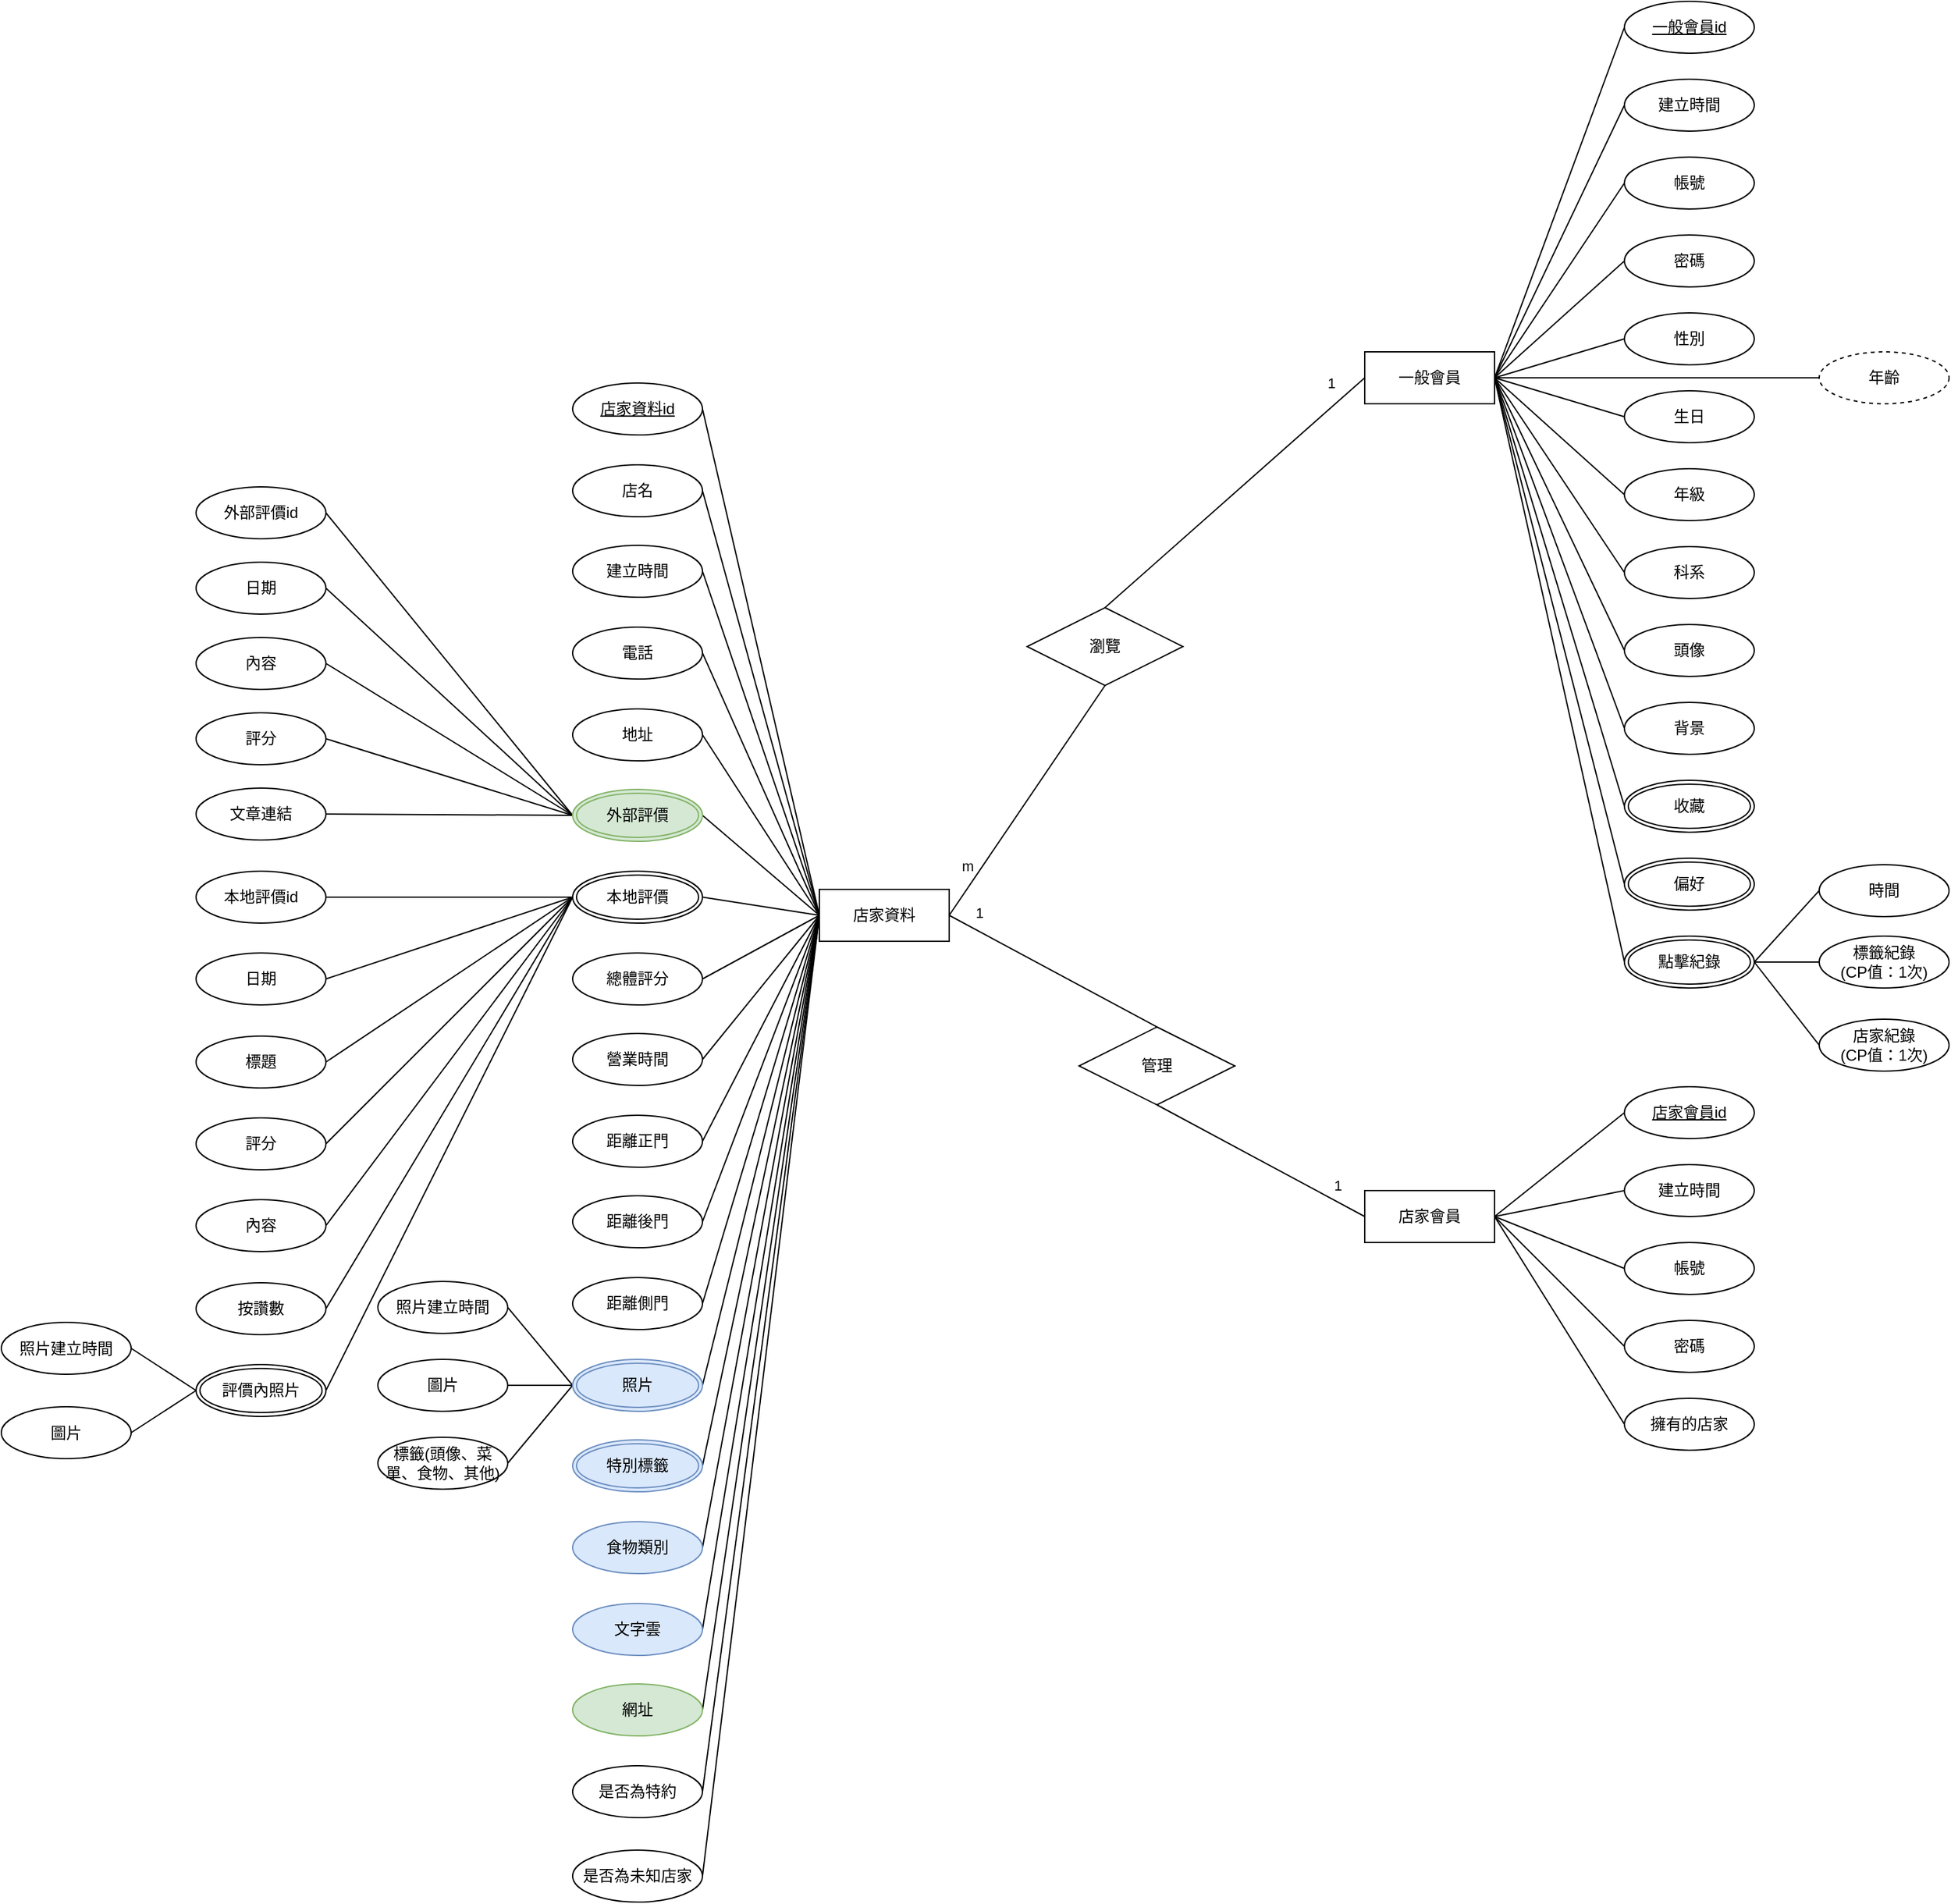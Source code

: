 <mxfile version="20.1.3" type="device"><diagram id="tc-duFRDacQKiPMlJp_d" name="Page-1"><mxGraphModel dx="1221" dy="728" grid="1" gridSize="10" guides="1" tooltips="1" connect="1" arrows="1" fold="1" page="1" pageScale="1" pageWidth="2339" pageHeight="3300" background="none" math="0" shadow="0"><root><mxCell id="0"/><mxCell id="1" parent="0"/><mxCell id="m9mwm5eKoPowI-B1oI30-38" style="edgeStyle=none;rounded=0;orthogonalLoop=1;jettySize=auto;html=1;exitX=0;exitY=0.5;exitDx=0;exitDy=0;entryX=1;entryY=0.5;entryDx=0;entryDy=0;endArrow=none;endFill=0;" parent="1" source="Xm7-YigwLHjh9CtE8nxk-1" target="Xm7-YigwLHjh9CtE8nxk-3" edge="1"><mxGeometry relative="1" as="geometry"/></mxCell><mxCell id="m9mwm5eKoPowI-B1oI30-39" style="edgeStyle=none;rounded=0;orthogonalLoop=1;jettySize=auto;html=1;exitX=0;exitY=0.5;exitDx=0;exitDy=0;entryX=1;entryY=0.5;entryDx=0;entryDy=0;endArrow=none;endFill=0;" parent="1" source="Xm7-YigwLHjh9CtE8nxk-1" target="KdMfJ37lyoyiyEtmwidP-7" edge="1"><mxGeometry relative="1" as="geometry"/></mxCell><mxCell id="m9mwm5eKoPowI-B1oI30-40" style="edgeStyle=none;rounded=0;orthogonalLoop=1;jettySize=auto;html=1;exitX=0;exitY=0.5;exitDx=0;exitDy=0;entryX=1;entryY=0.5;entryDx=0;entryDy=0;endArrow=none;endFill=0;" parent="1" source="Xm7-YigwLHjh9CtE8nxk-1" target="Xm7-YigwLHjh9CtE8nxk-6" edge="1"><mxGeometry relative="1" as="geometry"/></mxCell><mxCell id="m9mwm5eKoPowI-B1oI30-41" style="edgeStyle=none;rounded=0;orthogonalLoop=1;jettySize=auto;html=1;exitX=0;exitY=0.5;exitDx=0;exitDy=0;entryX=1;entryY=0.5;entryDx=0;entryDy=0;endArrow=none;endFill=0;" parent="1" source="Xm7-YigwLHjh9CtE8nxk-1" target="Xm7-YigwLHjh9CtE8nxk-7" edge="1"><mxGeometry relative="1" as="geometry"/></mxCell><mxCell id="m9mwm5eKoPowI-B1oI30-42" style="edgeStyle=none;rounded=0;orthogonalLoop=1;jettySize=auto;html=1;exitX=0;exitY=0.5;exitDx=0;exitDy=0;entryX=1;entryY=0.5;entryDx=0;entryDy=0;endArrow=none;endFill=0;" parent="1" source="Xm7-YigwLHjh9CtE8nxk-1" target="KdMfJ37lyoyiyEtmwidP-9" edge="1"><mxGeometry relative="1" as="geometry"/></mxCell><mxCell id="m9mwm5eKoPowI-B1oI30-43" style="edgeStyle=none;rounded=0;orthogonalLoop=1;jettySize=auto;html=1;exitX=0;exitY=0.5;exitDx=0;exitDy=0;entryX=1;entryY=0.5;entryDx=0;entryDy=0;endArrow=none;endFill=0;" parent="1" source="Xm7-YigwLHjh9CtE8nxk-1" target="KdMfJ37lyoyiyEtmwidP-20" edge="1"><mxGeometry relative="1" as="geometry"/></mxCell><mxCell id="m9mwm5eKoPowI-B1oI30-44" style="edgeStyle=none;rounded=0;orthogonalLoop=1;jettySize=auto;html=1;exitX=0;exitY=0.5;exitDx=0;exitDy=0;entryX=1;entryY=0.5;entryDx=0;entryDy=0;endArrow=none;endFill=0;" parent="1" source="Xm7-YigwLHjh9CtE8nxk-1" target="Xm7-YigwLHjh9CtE8nxk-9" edge="1"><mxGeometry relative="1" as="geometry"/></mxCell><mxCell id="m9mwm5eKoPowI-B1oI30-45" style="edgeStyle=none;rounded=0;orthogonalLoop=1;jettySize=auto;html=1;exitX=0;exitY=0.5;exitDx=0;exitDy=0;entryX=1;entryY=0.5;entryDx=0;entryDy=0;endArrow=none;endFill=0;" parent="1" source="Xm7-YigwLHjh9CtE8nxk-1" target="Xm7-YigwLHjh9CtE8nxk-10" edge="1"><mxGeometry relative="1" as="geometry"/></mxCell><mxCell id="m9mwm5eKoPowI-B1oI30-46" style="edgeStyle=none;rounded=0;orthogonalLoop=1;jettySize=auto;html=1;exitX=0;exitY=0.5;exitDx=0;exitDy=0;entryX=1;entryY=0.5;entryDx=0;entryDy=0;endArrow=none;endFill=0;" parent="1" source="Xm7-YigwLHjh9CtE8nxk-1" target="Xm7-YigwLHjh9CtE8nxk-20" edge="1"><mxGeometry relative="1" as="geometry"/></mxCell><mxCell id="m9mwm5eKoPowI-B1oI30-47" style="edgeStyle=none;rounded=0;orthogonalLoop=1;jettySize=auto;html=1;exitX=0;exitY=0.5;exitDx=0;exitDy=0;entryX=1;entryY=0.5;entryDx=0;entryDy=0;endArrow=none;endFill=0;" parent="1" source="Xm7-YigwLHjh9CtE8nxk-1" target="Xm7-YigwLHjh9CtE8nxk-94" edge="1"><mxGeometry relative="1" as="geometry"/></mxCell><mxCell id="m9mwm5eKoPowI-B1oI30-48" style="edgeStyle=none;rounded=0;orthogonalLoop=1;jettySize=auto;html=1;exitX=0;exitY=0.5;exitDx=0;exitDy=0;entryX=1;entryY=0.5;entryDx=0;entryDy=0;endArrow=none;endFill=0;" parent="1" source="Xm7-YigwLHjh9CtE8nxk-1" target="Xm7-YigwLHjh9CtE8nxk-18" edge="1"><mxGeometry relative="1" as="geometry"/></mxCell><mxCell id="m9mwm5eKoPowI-B1oI30-49" style="edgeStyle=none;rounded=0;orthogonalLoop=1;jettySize=auto;html=1;exitX=0;exitY=0.5;exitDx=0;exitDy=0;entryX=1;entryY=0.5;entryDx=0;entryDy=0;endArrow=none;endFill=0;" parent="1" source="Xm7-YigwLHjh9CtE8nxk-1" target="Xm7-YigwLHjh9CtE8nxk-17" edge="1"><mxGeometry relative="1" as="geometry"/></mxCell><mxCell id="m9mwm5eKoPowI-B1oI30-50" style="edgeStyle=none;rounded=0;orthogonalLoop=1;jettySize=auto;html=1;exitX=0;exitY=0.5;exitDx=0;exitDy=0;entryX=1;entryY=0.5;entryDx=0;entryDy=0;endArrow=none;endFill=0;" parent="1" source="Xm7-YigwLHjh9CtE8nxk-1" target="Xm7-YigwLHjh9CtE8nxk-16" edge="1"><mxGeometry relative="1" as="geometry"/></mxCell><mxCell id="m9mwm5eKoPowI-B1oI30-51" style="edgeStyle=none;rounded=0;orthogonalLoop=1;jettySize=auto;html=1;exitX=0;exitY=0.5;exitDx=0;exitDy=0;entryX=1;entryY=0.5;entryDx=0;entryDy=0;endArrow=none;endFill=0;" parent="1" source="Xm7-YigwLHjh9CtE8nxk-1" target="Xm7-YigwLHjh9CtE8nxk-15" edge="1"><mxGeometry relative="1" as="geometry"/></mxCell><mxCell id="alBte6O6EolGxAEloodD-4" style="rounded=0;orthogonalLoop=1;jettySize=auto;html=1;exitX=0;exitY=0.5;exitDx=0;exitDy=0;entryX=1;entryY=0.5;entryDx=0;entryDy=0;endArrow=none;endFill=0;" parent="1" source="Xm7-YigwLHjh9CtE8nxk-1" target="alBte6O6EolGxAEloodD-3" edge="1"><mxGeometry relative="1" as="geometry"/></mxCell><mxCell id="UWBrh4mZgbty0TvGIAFh-17" style="edgeStyle=none;rounded=0;orthogonalLoop=1;jettySize=auto;html=1;exitX=0;exitY=0.5;exitDx=0;exitDy=0;entryX=1;entryY=0.5;entryDx=0;entryDy=0;endArrow=none;endFill=0;" parent="1" source="Xm7-YigwLHjh9CtE8nxk-1" target="UWBrh4mZgbty0TvGIAFh-13" edge="1"><mxGeometry relative="1" as="geometry"/></mxCell><mxCell id="UWBrh4mZgbty0TvGIAFh-18" style="edgeStyle=none;rounded=0;orthogonalLoop=1;jettySize=auto;html=1;exitX=0;exitY=0.5;exitDx=0;exitDy=0;entryX=1;entryY=0.5;entryDx=0;entryDy=0;endArrow=none;endFill=0;" parent="1" source="Xm7-YigwLHjh9CtE8nxk-1" target="UWBrh4mZgbty0TvGIAFh-11" edge="1"><mxGeometry relative="1" as="geometry"/></mxCell><mxCell id="UWBrh4mZgbty0TvGIAFh-19" style="edgeStyle=none;rounded=0;orthogonalLoop=1;jettySize=auto;html=1;exitX=0;exitY=0.5;exitDx=0;exitDy=0;entryX=1;entryY=0.5;entryDx=0;entryDy=0;endArrow=none;endFill=0;" parent="1" source="Xm7-YigwLHjh9CtE8nxk-1" target="UWBrh4mZgbty0TvGIAFh-12" edge="1"><mxGeometry relative="1" as="geometry"/></mxCell><mxCell id="BSg32W00FlIyLMe-JP84-126" style="edgeStyle=none;rounded=0;orthogonalLoop=1;jettySize=auto;html=1;exitX=0;exitY=0.5;exitDx=0;exitDy=0;entryX=1;entryY=0.5;entryDx=0;entryDy=0;endArrow=none;endFill=0;" edge="1" parent="1" source="Xm7-YigwLHjh9CtE8nxk-1" target="BSg32W00FlIyLMe-JP84-125"><mxGeometry relative="1" as="geometry"/></mxCell><mxCell id="Xm7-YigwLHjh9CtE8nxk-1" value="店家資料" style="whiteSpace=wrap;html=1;align=center;" parent="1" vertex="1"><mxGeometry x="1080" y="2480" width="100" height="40" as="geometry"/></mxCell><mxCell id="Xm7-YigwLHjh9CtE8nxk-3" value="店家資料id" style="ellipse;whiteSpace=wrap;html=1;align=center;fontStyle=4;" parent="1" vertex="1"><mxGeometry x="890" y="2090" width="100" height="40" as="geometry"/></mxCell><mxCell id="Xm7-YigwLHjh9CtE8nxk-6" value="電話" style="ellipse;whiteSpace=wrap;html=1;align=center;" parent="1" vertex="1"><mxGeometry x="890" y="2278" width="100" height="40" as="geometry"/></mxCell><mxCell id="Xm7-YigwLHjh9CtE8nxk-7" value="地址&lt;span style=&quot;color: rgba(0, 0, 0, 0); font-family: monospace; font-size: 0px; text-align: start;&quot;&gt;%3CmxGraphModel%3E%3Croot%3E%3CmxCell%20id%3D%220%22%2F%3E%3CmxCell%20id%3D%221%22%20parent%3D%220%22%2F%3E%3CmxCell%20id%3D%222%22%20value%3D%22%E9%9B%BB%E8%A9%B1%22%20style%3D%22ellipse%3BwhiteSpace%3Dwrap%3Bhtml%3D1%3Balign%3Dcenter%3B%22%20vertex%3D%221%22%20parent%3D%221%22%3E%3CmxGeometry%20x%3D%22250%22%20y%3D%22220%22%20width%3D%22100%22%20height%3D%2240%22%20as%3D%22geometry%22%2F%3E%3C%2FmxCell%3E%3C%2Froot%3E%3C%2FmxGraphModel%3E&lt;/span&gt;" style="ellipse;whiteSpace=wrap;html=1;align=center;" parent="1" vertex="1"><mxGeometry x="890" y="2341" width="100" height="40" as="geometry"/></mxCell><mxCell id="Xm7-YigwLHjh9CtE8nxk-9" value="總體評分" style="ellipse;whiteSpace=wrap;html=1;align=center;" parent="1" vertex="1"><mxGeometry x="890" y="2529" width="100" height="40" as="geometry"/></mxCell><mxCell id="Xm7-YigwLHjh9CtE8nxk-10" value="營業時間" style="ellipse;whiteSpace=wrap;html=1;align=center;fontStyle=0;verticalAlign=middle;labelBackgroundColor=none;labelBorderColor=none;" parent="1" vertex="1"><mxGeometry x="890" y="2591" width="100" height="40" as="geometry"/></mxCell><mxCell id="Xm7-YigwLHjh9CtE8nxk-15" value="是否為特約" style="ellipse;whiteSpace=wrap;html=1;align=center;" parent="1" vertex="1"><mxGeometry x="890" y="3155" width="100" height="40" as="geometry"/></mxCell><mxCell id="Xm7-YigwLHjh9CtE8nxk-16" value="網址" style="ellipse;whiteSpace=wrap;html=1;align=center;fillColor=#d5e8d4;strokeColor=#82b366;" parent="1" vertex="1"><mxGeometry x="890" y="3092" width="100" height="40" as="geometry"/></mxCell><mxCell id="Xm7-YigwLHjh9CtE8nxk-17" value="文字雲" style="ellipse;whiteSpace=wrap;html=1;align=center;fillColor=#dae8fc;strokeColor=#6c8ebf;" parent="1" vertex="1"><mxGeometry x="890" y="3030" width="100" height="40" as="geometry"/></mxCell><mxCell id="Xm7-YigwLHjh9CtE8nxk-18" value="食物類別" style="ellipse;whiteSpace=wrap;html=1;align=center;fillColor=#dae8fc;strokeColor=#6c8ebf;" parent="1" vertex="1"><mxGeometry x="890" y="2967" width="100" height="40" as="geometry"/></mxCell><mxCell id="m9mwm5eKoPowI-B1oI30-35" style="edgeStyle=none;rounded=0;orthogonalLoop=1;jettySize=auto;html=1;exitX=0;exitY=0.5;exitDx=0;exitDy=0;entryX=1;entryY=0.5;entryDx=0;entryDy=0;endArrow=none;endFill=0;" parent="1" source="Xm7-YigwLHjh9CtE8nxk-20" target="KdMfJ37lyoyiyEtmwidP-5" edge="1"><mxGeometry relative="1" as="geometry"/></mxCell><mxCell id="m9mwm5eKoPowI-B1oI30-36" style="edgeStyle=none;rounded=0;orthogonalLoop=1;jettySize=auto;html=1;exitX=0;exitY=0.5;exitDx=0;exitDy=0;entryX=1;entryY=0.5;entryDx=0;entryDy=0;endArrow=none;endFill=0;" parent="1" source="Xm7-YigwLHjh9CtE8nxk-20" target="Xm7-YigwLHjh9CtE8nxk-90" edge="1"><mxGeometry relative="1" as="geometry"/></mxCell><mxCell id="m9mwm5eKoPowI-B1oI30-37" style="edgeStyle=none;rounded=0;orthogonalLoop=1;jettySize=auto;html=1;exitX=0;exitY=0.5;exitDx=0;exitDy=0;entryX=1;entryY=0.5;entryDx=0;entryDy=0;endArrow=none;endFill=0;" parent="1" source="Xm7-YigwLHjh9CtE8nxk-20" target="Xm7-YigwLHjh9CtE8nxk-91" edge="1"><mxGeometry relative="1" as="geometry"/></mxCell><mxCell id="Xm7-YigwLHjh9CtE8nxk-20" value="照片" style="ellipse;shape=doubleEllipse;margin=3;whiteSpace=wrap;html=1;align=center;fontFamily=Helvetica;fontSize=12;fillColor=#dae8fc;strokeColor=#6c8ebf;" parent="1" vertex="1"><mxGeometry x="890" y="2842" width="100" height="40" as="geometry"/></mxCell><mxCell id="Xm7-YigwLHjh9CtE8nxk-33" value="日期" style="ellipse;whiteSpace=wrap;html=1;align=center;" parent="1" vertex="1"><mxGeometry x="600" y="2228" width="100" height="40" as="geometry"/></mxCell><mxCell id="Xm7-YigwLHjh9CtE8nxk-34" value="內容" style="ellipse;whiteSpace=wrap;html=1;align=center;" parent="1" vertex="1"><mxGeometry x="600" y="2286" width="100" height="40" as="geometry"/></mxCell><mxCell id="m9mwm5eKoPowI-B1oI30-17" style="edgeStyle=none;rounded=0;orthogonalLoop=1;jettySize=auto;html=1;exitX=1;exitY=0.5;exitDx=0;exitDy=0;entryX=0;entryY=0.5;entryDx=0;entryDy=0;endArrow=none;endFill=0;" parent="1" source="Xm7-YigwLHjh9CtE8nxk-37" target="Xm7-YigwLHjh9CtE8nxk-81" edge="1"><mxGeometry relative="1" as="geometry"/></mxCell><mxCell id="m9mwm5eKoPowI-B1oI30-18" style="edgeStyle=none;rounded=0;orthogonalLoop=1;jettySize=auto;html=1;exitX=1;exitY=0.5;exitDx=0;exitDy=0;entryX=0;entryY=0.5;entryDx=0;entryDy=0;endArrow=none;endFill=0;" parent="1" source="Xm7-YigwLHjh9CtE8nxk-37" target="KdMfJ37lyoyiyEtmwidP-1" edge="1"><mxGeometry relative="1" as="geometry"/></mxCell><mxCell id="m9mwm5eKoPowI-B1oI30-19" style="edgeStyle=none;rounded=0;orthogonalLoop=1;jettySize=auto;html=1;exitX=1;exitY=0.5;exitDx=0;exitDy=0;entryX=0;entryY=0.5;entryDx=0;entryDy=0;endArrow=none;endFill=0;" parent="1" source="Xm7-YigwLHjh9CtE8nxk-37" target="Xm7-YigwLHjh9CtE8nxk-45" edge="1"><mxGeometry relative="1" as="geometry"/></mxCell><mxCell id="m9mwm5eKoPowI-B1oI30-20" style="edgeStyle=none;rounded=0;orthogonalLoop=1;jettySize=auto;html=1;exitX=1;exitY=0.5;exitDx=0;exitDy=0;entryX=0;entryY=0.5;entryDx=0;entryDy=0;endArrow=none;endFill=0;" parent="1" source="Xm7-YigwLHjh9CtE8nxk-37" target="Xm7-YigwLHjh9CtE8nxk-44" edge="1"><mxGeometry relative="1" as="geometry"/></mxCell><mxCell id="m9mwm5eKoPowI-B1oI30-21" style="edgeStyle=none;rounded=0;orthogonalLoop=1;jettySize=auto;html=1;exitX=1;exitY=0.5;exitDx=0;exitDy=0;entryX=0;entryY=0.5;entryDx=0;entryDy=0;endArrow=none;endFill=0;" parent="1" source="Xm7-YigwLHjh9CtE8nxk-37" target="Xm7-YigwLHjh9CtE8nxk-40" edge="1"><mxGeometry relative="1" as="geometry"/></mxCell><mxCell id="m9mwm5eKoPowI-B1oI30-22" style="edgeStyle=none;rounded=0;orthogonalLoop=1;jettySize=auto;html=1;exitX=1;exitY=0.5;exitDx=0;exitDy=0;entryX=0;entryY=0.5;entryDx=0;entryDy=0;endArrow=none;endFill=0;" parent="1" source="Xm7-YigwLHjh9CtE8nxk-37" target="Xm7-YigwLHjh9CtE8nxk-41" edge="1"><mxGeometry relative="1" as="geometry"/></mxCell><mxCell id="m9mwm5eKoPowI-B1oI30-23" style="edgeStyle=none;rounded=0;orthogonalLoop=1;jettySize=auto;html=1;exitX=1;exitY=0.5;exitDx=0;exitDy=0;entryX=0;entryY=0.5;entryDx=0;entryDy=0;endArrow=none;endFill=0;" parent="1" source="Xm7-YigwLHjh9CtE8nxk-37" target="Xm7-YigwLHjh9CtE8nxk-96" edge="1"><mxGeometry relative="1" as="geometry"/></mxCell><mxCell id="m9mwm5eKoPowI-B1oI30-24" style="edgeStyle=none;rounded=0;orthogonalLoop=1;jettySize=auto;html=1;exitX=1;exitY=0.5;exitDx=0;exitDy=0;entryX=0;entryY=0.5;entryDx=0;entryDy=0;endArrow=none;endFill=0;" parent="1" source="Xm7-YigwLHjh9CtE8nxk-37" target="Xm7-YigwLHjh9CtE8nxk-48" edge="1"><mxGeometry relative="1" as="geometry"/></mxCell><mxCell id="m9mwm5eKoPowI-B1oI30-25" style="edgeStyle=none;rounded=0;orthogonalLoop=1;jettySize=auto;html=1;exitX=1;exitY=0.5;exitDx=0;exitDy=0;entryX=0;entryY=0.5;entryDx=0;entryDy=0;endArrow=none;endFill=0;" parent="1" source="Xm7-YigwLHjh9CtE8nxk-37" target="Xm7-YigwLHjh9CtE8nxk-39" edge="1"><mxGeometry relative="1" as="geometry"/></mxCell><mxCell id="m9mwm5eKoPowI-B1oI30-26" style="edgeStyle=none;rounded=0;orthogonalLoop=1;jettySize=auto;html=1;exitX=1;exitY=0.5;exitDx=0;exitDy=0;entryX=0;entryY=0.5;entryDx=0;entryDy=0;endArrow=none;endFill=0;" parent="1" source="Xm7-YigwLHjh9CtE8nxk-37" target="Xm7-YigwLHjh9CtE8nxk-43" edge="1"><mxGeometry relative="1" as="geometry"/></mxCell><mxCell id="m9mwm5eKoPowI-B1oI30-27" style="edgeStyle=none;rounded=0;orthogonalLoop=1;jettySize=auto;html=1;exitX=1;exitY=0.5;exitDx=0;exitDy=0;entryX=0;entryY=0.5;entryDx=0;entryDy=0;endArrow=none;endFill=0;" parent="1" source="Xm7-YigwLHjh9CtE8nxk-37" target="Xm7-YigwLHjh9CtE8nxk-42" edge="1"><mxGeometry relative="1" as="geometry"/></mxCell><mxCell id="m9mwm5eKoPowI-B1oI30-28" style="edgeStyle=none;rounded=0;orthogonalLoop=1;jettySize=auto;html=1;exitX=1;exitY=0.5;exitDx=0;exitDy=0;entryX=0;entryY=0.5;entryDx=0;entryDy=0;endArrow=none;endFill=0;" parent="1" source="Xm7-YigwLHjh9CtE8nxk-37" target="Xm7-YigwLHjh9CtE8nxk-88" edge="1"><mxGeometry relative="1" as="geometry"/></mxCell><mxCell id="m9mwm5eKoPowI-B1oI30-29" style="edgeStyle=none;rounded=0;orthogonalLoop=1;jettySize=auto;html=1;exitX=1;exitY=0.5;exitDx=0;exitDy=0;entryX=0;entryY=0.5;entryDx=0;entryDy=0;endArrow=none;endFill=0;" parent="1" source="Xm7-YigwLHjh9CtE8nxk-37" target="Xm7-YigwLHjh9CtE8nxk-86" edge="1"><mxGeometry relative="1" as="geometry"/></mxCell><mxCell id="0NDg0WOZYQPWZVCP-Hng-2" style="rounded=0;orthogonalLoop=1;jettySize=auto;html=1;exitX=1;exitY=0.5;exitDx=0;exitDy=0;entryX=0;entryY=0.5;entryDx=0;entryDy=0;endArrow=none;endFill=0;" parent="1" source="Xm7-YigwLHjh9CtE8nxk-37" target="0NDg0WOZYQPWZVCP-Hng-1" edge="1"><mxGeometry relative="1" as="geometry"/></mxCell><mxCell id="Xm7-YigwLHjh9CtE8nxk-37" value="一般會員" style="whiteSpace=wrap;html=1;align=center;" parent="1" vertex="1"><mxGeometry x="1500" y="2066" width="100" height="40" as="geometry"/></mxCell><mxCell id="Xm7-YigwLHjh9CtE8nxk-39" value="科系" style="ellipse;whiteSpace=wrap;html=1;align=center;flipV=1;flipH=1;" parent="1" vertex="1"><mxGeometry x="1700" y="2216" width="100" height="40" as="geometry"/></mxCell><mxCell id="Xm7-YigwLHjh9CtE8nxk-40" value="性別" style="ellipse;whiteSpace=wrap;html=1;align=center;flipV=1;flipH=1;" parent="1" vertex="1"><mxGeometry x="1700" y="2036" width="100" height="40" as="geometry"/></mxCell><mxCell id="Xm7-YigwLHjh9CtE8nxk-41" value="生日" style="ellipse;whiteSpace=wrap;html=1;align=center;flipV=1;flipH=1;" parent="1" vertex="1"><mxGeometry x="1700" y="2096" width="100" height="40" as="geometry"/></mxCell><mxCell id="Xm7-YigwLHjh9CtE8nxk-42" value="背景" style="ellipse;whiteSpace=wrap;html=1;align=center;flipV=1;flipH=1;" parent="1" vertex="1"><mxGeometry x="1700" y="2336" width="100" height="40" as="geometry"/></mxCell><mxCell id="Xm7-YigwLHjh9CtE8nxk-43" value="頭像" style="ellipse;whiteSpace=wrap;html=1;align=center;flipV=1;flipH=1;" parent="1" vertex="1"><mxGeometry x="1700" y="2276" width="100" height="40" as="geometry"/></mxCell><mxCell id="Xm7-YigwLHjh9CtE8nxk-44" value="密碼" style="ellipse;whiteSpace=wrap;html=1;align=center;flipV=1;flipH=1;" parent="1" vertex="1"><mxGeometry x="1700" y="1976" width="100" height="40" as="geometry"/></mxCell><mxCell id="Xm7-YigwLHjh9CtE8nxk-45" value="帳號" style="ellipse;whiteSpace=wrap;html=1;align=center;flipV=1;flipH=1;" parent="1" vertex="1"><mxGeometry x="1700" y="1916" width="100" height="40" as="geometry"/></mxCell><mxCell id="Xm7-YigwLHjh9CtE8nxk-48" value="年級" style="ellipse;whiteSpace=wrap;html=1;align=center;flipV=1;flipH=1;" parent="1" vertex="1"><mxGeometry x="1700" y="2156" width="100" height="40" as="geometry"/></mxCell><mxCell id="m9mwm5eKoPowI-B1oI30-12" style="rounded=0;orthogonalLoop=1;jettySize=auto;html=1;exitX=1;exitY=0.5;exitDx=0;exitDy=0;entryX=0;entryY=0.5;entryDx=0;entryDy=0;endArrow=none;endFill=0;" parent="1" source="Xm7-YigwLHjh9CtE8nxk-61" target="Xm7-YigwLHjh9CtE8nxk-83" edge="1"><mxGeometry relative="1" as="geometry"/></mxCell><mxCell id="m9mwm5eKoPowI-B1oI30-13" style="edgeStyle=none;rounded=0;orthogonalLoop=1;jettySize=auto;html=1;exitX=1;exitY=0.5;exitDx=0;exitDy=0;entryX=0;entryY=0.5;entryDx=0;entryDy=0;endArrow=none;endFill=0;" parent="1" source="Xm7-YigwLHjh9CtE8nxk-61" target="KdMfJ37lyoyiyEtmwidP-2" edge="1"><mxGeometry relative="1" as="geometry"/></mxCell><mxCell id="m9mwm5eKoPowI-B1oI30-14" style="edgeStyle=none;rounded=0;orthogonalLoop=1;jettySize=auto;html=1;exitX=1;exitY=0.5;exitDx=0;exitDy=0;entryX=0;entryY=0.5;entryDx=0;entryDy=0;endArrow=none;endFill=0;" parent="1" source="Xm7-YigwLHjh9CtE8nxk-61" target="Xm7-YigwLHjh9CtE8nxk-63" edge="1"><mxGeometry relative="1" as="geometry"/></mxCell><mxCell id="m9mwm5eKoPowI-B1oI30-15" style="edgeStyle=none;rounded=0;orthogonalLoop=1;jettySize=auto;html=1;exitX=1;exitY=0.5;exitDx=0;exitDy=0;entryX=0;entryY=0.5;entryDx=0;entryDy=0;endArrow=none;endFill=0;" parent="1" source="Xm7-YigwLHjh9CtE8nxk-61" target="Xm7-YigwLHjh9CtE8nxk-62" edge="1"><mxGeometry relative="1" as="geometry"/></mxCell><mxCell id="m9mwm5eKoPowI-B1oI30-16" style="edgeStyle=none;rounded=0;orthogonalLoop=1;jettySize=auto;html=1;exitX=1;exitY=0.5;exitDx=0;exitDy=0;entryX=0;entryY=0.5;entryDx=0;entryDy=0;endArrow=none;endFill=0;" parent="1" source="Xm7-YigwLHjh9CtE8nxk-61" target="Xm7-YigwLHjh9CtE8nxk-68" edge="1"><mxGeometry relative="1" as="geometry"/></mxCell><mxCell id="Xm7-YigwLHjh9CtE8nxk-61" value="店家會員" style="whiteSpace=wrap;html=1;align=center;" parent="1" vertex="1"><mxGeometry x="1500" y="2712" width="100" height="40" as="geometry"/></mxCell><mxCell id="Xm7-YigwLHjh9CtE8nxk-62" value="密碼" style="ellipse;whiteSpace=wrap;html=1;align=center;" parent="1" vertex="1"><mxGeometry x="1700" y="2812" width="100" height="40" as="geometry"/></mxCell><mxCell id="Xm7-YigwLHjh9CtE8nxk-63" value="帳號" style="ellipse;whiteSpace=wrap;html=1;align=center;" parent="1" vertex="1"><mxGeometry x="1700" y="2752" width="100" height="40" as="geometry"/></mxCell><mxCell id="Xm7-YigwLHjh9CtE8nxk-68" value="擁有的店家" style="ellipse;whiteSpace=wrap;html=1;align=center;fontFamily=Helvetica;fontSize=12;" parent="1" vertex="1"><mxGeometry x="1700" y="2872" width="100" height="40" as="geometry"/></mxCell><mxCell id="KdMfJ37lyoyiyEtmwidP-28" value="m" style="edgeStyle=none;rounded=0;orthogonalLoop=1;jettySize=auto;html=1;exitX=0.5;exitY=1;exitDx=0;exitDy=0;entryX=1;entryY=0.5;entryDx=0;entryDy=0;endArrow=none;endFill=0;" parent="1" source="Xm7-YigwLHjh9CtE8nxk-75" target="Xm7-YigwLHjh9CtE8nxk-1" edge="1"><mxGeometry x="0.636" y="-10" relative="1" as="geometry"><mxPoint as="offset"/></mxGeometry></mxCell><mxCell id="KdMfJ37lyoyiyEtmwidP-29" value="1" style="edgeStyle=none;rounded=0;orthogonalLoop=1;jettySize=auto;html=1;exitX=0.5;exitY=0;exitDx=0;exitDy=0;entryX=0;entryY=0.5;entryDx=0;entryDy=0;endArrow=none;endFill=0;" parent="1" source="Xm7-YigwLHjh9CtE8nxk-75" target="Xm7-YigwLHjh9CtE8nxk-37" edge="1"><mxGeometry x="0.833" y="14" relative="1" as="geometry"><mxPoint as="offset"/></mxGeometry></mxCell><mxCell id="Xm7-YigwLHjh9CtE8nxk-75" value="瀏覽" style="shape=rhombus;perimeter=rhombusPerimeter;whiteSpace=wrap;html=1;align=center;" parent="1" vertex="1"><mxGeometry x="1240" y="2263" width="120" height="60" as="geometry"/></mxCell><mxCell id="KdMfJ37lyoyiyEtmwidP-26" value="1" style="edgeStyle=none;rounded=0;orthogonalLoop=1;jettySize=auto;html=1;exitX=0.5;exitY=1;exitDx=0;exitDy=0;entryX=0;entryY=0.5;entryDx=0;entryDy=0;endArrow=none;endFill=0;" parent="1" source="Xm7-YigwLHjh9CtE8nxk-78" target="Xm7-YigwLHjh9CtE8nxk-61" edge="1"><mxGeometry x="0.666" y="11" relative="1" as="geometry"><mxPoint as="offset"/></mxGeometry></mxCell><mxCell id="KdMfJ37lyoyiyEtmwidP-27" value="1" style="edgeStyle=none;rounded=0;orthogonalLoop=1;jettySize=auto;html=1;exitX=0.5;exitY=0;exitDx=0;exitDy=0;entryX=1;entryY=0.5;entryDx=0;entryDy=0;endArrow=none;endFill=0;" parent="1" source="Xm7-YigwLHjh9CtE8nxk-78" target="Xm7-YigwLHjh9CtE8nxk-1" edge="1"><mxGeometry x="0.782" y="-13" relative="1" as="geometry"><mxPoint as="offset"/></mxGeometry></mxCell><mxCell id="Xm7-YigwLHjh9CtE8nxk-78" value="管理" style="shape=rhombus;perimeter=rhombusPerimeter;whiteSpace=wrap;html=1;align=center;" parent="1" vertex="1"><mxGeometry x="1280" y="2586" width="120" height="60" as="geometry"/></mxCell><mxCell id="Xm7-YigwLHjh9CtE8nxk-81" value="一般會員id" style="ellipse;whiteSpace=wrap;html=1;align=center;fontStyle=4;flipV=1;flipH=1;" parent="1" vertex="1"><mxGeometry x="1700" y="1796" width="100" height="40" as="geometry"/></mxCell><mxCell id="Xm7-YigwLHjh9CtE8nxk-83" value="店家會員id" style="ellipse;whiteSpace=wrap;html=1;align=center;fontStyle=4;" parent="1" vertex="1"><mxGeometry x="1700" y="2632" width="100" height="40" as="geometry"/></mxCell><mxCell id="Xm7-YigwLHjh9CtE8nxk-86" value="偏好" style="ellipse;shape=doubleEllipse;margin=3;whiteSpace=wrap;html=1;align=center;flipV=1;flipH=1;" parent="1" vertex="1"><mxGeometry x="1700" y="2456" width="100" height="40" as="geometry"/></mxCell><mxCell id="Xm7-YigwLHjh9CtE8nxk-88" value="收藏" style="ellipse;shape=doubleEllipse;margin=3;whiteSpace=wrap;html=1;align=center;flipV=1;flipH=1;" parent="1" vertex="1"><mxGeometry x="1700" y="2396" width="100" height="40" as="geometry"/></mxCell><mxCell id="Xm7-YigwLHjh9CtE8nxk-90" value="圖片" style="ellipse;whiteSpace=wrap;html=1;align=center;" parent="1" vertex="1"><mxGeometry x="740" y="2842" width="100" height="40" as="geometry"/></mxCell><mxCell id="Xm7-YigwLHjh9CtE8nxk-91" value="標籤(頭像、菜單、食物、其他)" style="ellipse;whiteSpace=wrap;html=1;align=center;" parent="1" vertex="1"><mxGeometry x="740" y="2902" width="100" height="40" as="geometry"/></mxCell><mxCell id="Xm7-YigwLHjh9CtE8nxk-94" value="特別標籤" style="ellipse;shape=doubleEllipse;margin=3;whiteSpace=wrap;html=1;align=center;fillColor=#dae8fc;strokeColor=#6c8ebf;" parent="1" vertex="1"><mxGeometry x="890" y="2904" width="100" height="40" as="geometry"/></mxCell><mxCell id="Xm7-YigwLHjh9CtE8nxk-96" value="年齡" style="ellipse;whiteSpace=wrap;html=1;align=center;dashed=1;" parent="1" vertex="1"><mxGeometry x="1850" y="2066" width="100" height="40" as="geometry"/></mxCell><mxCell id="KdMfJ37lyoyiyEtmwidP-1" value="建立時間" style="ellipse;whiteSpace=wrap;html=1;align=center;flipV=1;flipH=1;" parent="1" vertex="1"><mxGeometry x="1700" y="1856" width="100" height="40" as="geometry"/></mxCell><mxCell id="KdMfJ37lyoyiyEtmwidP-2" value="建立時間" style="ellipse;whiteSpace=wrap;html=1;align=center;" parent="1" vertex="1"><mxGeometry x="1700" y="2692" width="100" height="40" as="geometry"/></mxCell><mxCell id="KdMfJ37lyoyiyEtmwidP-5" value="照片建立時間" style="ellipse;whiteSpace=wrap;html=1;align=center;" parent="1" vertex="1"><mxGeometry x="740" y="2782" width="100" height="40" as="geometry"/></mxCell><mxCell id="KdMfJ37lyoyiyEtmwidP-7" value="建立時間" style="ellipse;whiteSpace=wrap;html=1;align=center;" parent="1" vertex="1"><mxGeometry x="890" y="2215" width="100" height="40" as="geometry"/></mxCell><mxCell id="m9mwm5eKoPowI-B1oI30-30" style="edgeStyle=none;rounded=0;orthogonalLoop=1;jettySize=auto;html=1;exitX=0;exitY=0.5;exitDx=0;exitDy=0;entryX=1;entryY=0.5;entryDx=0;entryDy=0;endArrow=none;endFill=0;" parent="1" source="KdMfJ37lyoyiyEtmwidP-9" target="Xm7-YigwLHjh9CtE8nxk-33" edge="1"><mxGeometry relative="1" as="geometry"/></mxCell><mxCell id="m9mwm5eKoPowI-B1oI30-31" style="edgeStyle=none;rounded=0;orthogonalLoop=1;jettySize=auto;html=1;exitX=0;exitY=0.5;exitDx=0;exitDy=0;entryX=1;entryY=0.5;entryDx=0;entryDy=0;endArrow=none;endFill=0;" parent="1" source="KdMfJ37lyoyiyEtmwidP-9" target="Xm7-YigwLHjh9CtE8nxk-34" edge="1"><mxGeometry relative="1" as="geometry"/></mxCell><mxCell id="m9mwm5eKoPowI-B1oI30-32" style="edgeStyle=none;rounded=0;orthogonalLoop=1;jettySize=auto;html=1;exitX=0;exitY=0.5;exitDx=0;exitDy=0;entryX=1;entryY=0.5;entryDx=0;entryDy=0;endArrow=none;endFill=0;" parent="1" source="KdMfJ37lyoyiyEtmwidP-9" target="KdMfJ37lyoyiyEtmwidP-14" edge="1"><mxGeometry relative="1" as="geometry"/></mxCell><mxCell id="alBte6O6EolGxAEloodD-6" style="edgeStyle=none;rounded=0;orthogonalLoop=1;jettySize=auto;html=1;exitX=0;exitY=0.5;exitDx=0;exitDy=0;entryX=1;entryY=0.5;entryDx=0;entryDy=0;endArrow=none;endFill=0;" parent="1" source="KdMfJ37lyoyiyEtmwidP-9" target="alBte6O6EolGxAEloodD-5" edge="1"><mxGeometry relative="1" as="geometry"/></mxCell><mxCell id="UWBrh4mZgbty0TvGIAFh-4" style="edgeStyle=none;rounded=0;orthogonalLoop=1;jettySize=auto;html=1;exitX=0;exitY=0.5;exitDx=0;exitDy=0;entryX=1;entryY=0.5;entryDx=0;entryDy=0;endArrow=none;endFill=0;" parent="1" source="KdMfJ37lyoyiyEtmwidP-9" target="UWBrh4mZgbty0TvGIAFh-2" edge="1"><mxGeometry relative="1" as="geometry"/></mxCell><mxCell id="KdMfJ37lyoyiyEtmwidP-9" value="外部評價" style="ellipse;shape=doubleEllipse;margin=3;whiteSpace=wrap;html=1;align=center;fillColor=#d5e8d4;strokeColor=#82b366;" parent="1" vertex="1"><mxGeometry x="890" y="2403" width="100" height="40" as="geometry"/></mxCell><mxCell id="KdMfJ37lyoyiyEtmwidP-14" value="文章連結" style="ellipse;whiteSpace=wrap;html=1;align=center;" parent="1" vertex="1"><mxGeometry x="600" y="2402" width="100" height="40" as="geometry"/></mxCell><mxCell id="BSg32W00FlIyLMe-JP84-112" style="edgeStyle=none;rounded=0;orthogonalLoop=1;jettySize=auto;html=1;exitX=0;exitY=0.5;exitDx=0;exitDy=0;entryX=1;entryY=0.5;entryDx=0;entryDy=0;endArrow=none;endFill=0;" edge="1" parent="1" source="KdMfJ37lyoyiyEtmwidP-20" target="BSg32W00FlIyLMe-JP84-103"><mxGeometry relative="1" as="geometry"/></mxCell><mxCell id="BSg32W00FlIyLMe-JP84-113" style="edgeStyle=none;rounded=0;orthogonalLoop=1;jettySize=auto;html=1;exitX=0;exitY=0.5;exitDx=0;exitDy=0;entryX=1;entryY=0.5;entryDx=0;entryDy=0;endArrow=none;endFill=0;" edge="1" parent="1" source="KdMfJ37lyoyiyEtmwidP-20" target="BSg32W00FlIyLMe-JP84-101"><mxGeometry relative="1" as="geometry"/></mxCell><mxCell id="BSg32W00FlIyLMe-JP84-114" style="edgeStyle=none;rounded=0;orthogonalLoop=1;jettySize=auto;html=1;exitX=0;exitY=0.5;exitDx=0;exitDy=0;entryX=1;entryY=0.5;entryDx=0;entryDy=0;endArrow=none;endFill=0;" edge="1" parent="1" source="KdMfJ37lyoyiyEtmwidP-20" target="BSg32W00FlIyLMe-JP84-104"><mxGeometry relative="1" as="geometry"/></mxCell><mxCell id="BSg32W00FlIyLMe-JP84-115" style="edgeStyle=none;rounded=0;orthogonalLoop=1;jettySize=auto;html=1;exitX=0;exitY=0.5;exitDx=0;exitDy=0;entryX=1;entryY=0.5;entryDx=0;entryDy=0;endArrow=none;endFill=0;" edge="1" parent="1" source="KdMfJ37lyoyiyEtmwidP-20" target="BSg32W00FlIyLMe-JP84-111"><mxGeometry relative="1" as="geometry"/></mxCell><mxCell id="BSg32W00FlIyLMe-JP84-116" style="edgeStyle=none;rounded=0;orthogonalLoop=1;jettySize=auto;html=1;exitX=0;exitY=0.5;exitDx=0;exitDy=0;entryX=1;entryY=0.5;entryDx=0;entryDy=0;endArrow=none;endFill=0;" edge="1" parent="1" source="KdMfJ37lyoyiyEtmwidP-20" target="BSg32W00FlIyLMe-JP84-102"><mxGeometry relative="1" as="geometry"/></mxCell><mxCell id="BSg32W00FlIyLMe-JP84-117" style="edgeStyle=none;rounded=0;orthogonalLoop=1;jettySize=auto;html=1;exitX=0;exitY=0.5;exitDx=0;exitDy=0;entryX=1;entryY=0.5;entryDx=0;entryDy=0;endArrow=none;endFill=0;" edge="1" parent="1" source="KdMfJ37lyoyiyEtmwidP-20" target="BSg32W00FlIyLMe-JP84-105"><mxGeometry relative="1" as="geometry"/></mxCell><mxCell id="BSg32W00FlIyLMe-JP84-118" style="edgeStyle=none;rounded=0;orthogonalLoop=1;jettySize=auto;html=1;exitX=0;exitY=0.5;exitDx=0;exitDy=0;entryX=1;entryY=0.5;entryDx=0;entryDy=0;endArrow=none;endFill=0;" edge="1" parent="1" source="KdMfJ37lyoyiyEtmwidP-20" target="BSg32W00FlIyLMe-JP84-108"><mxGeometry relative="1" as="geometry"/></mxCell><mxCell id="KdMfJ37lyoyiyEtmwidP-20" value="本地評價" style="ellipse;shape=doubleEllipse;margin=3;whiteSpace=wrap;html=1;align=center;" parent="1" vertex="1"><mxGeometry x="890" y="2466" width="100" height="40" as="geometry"/></mxCell><mxCell id="0NDg0WOZYQPWZVCP-Hng-4" style="edgeStyle=none;rounded=0;orthogonalLoop=1;jettySize=auto;html=1;exitX=1;exitY=0.5;exitDx=0;exitDy=0;entryX=0;entryY=0.5;entryDx=0;entryDy=0;endArrow=none;endFill=0;" parent="1" source="0NDg0WOZYQPWZVCP-Hng-1" target="0NDg0WOZYQPWZVCP-Hng-3" edge="1"><mxGeometry relative="1" as="geometry"/></mxCell><mxCell id="0NDg0WOZYQPWZVCP-Hng-6" style="edgeStyle=none;rounded=0;orthogonalLoop=1;jettySize=auto;html=1;exitX=1;exitY=0.5;exitDx=0;exitDy=0;entryX=0;entryY=0.5;entryDx=0;entryDy=0;endArrow=none;endFill=0;" parent="1" source="0NDg0WOZYQPWZVCP-Hng-1" target="0NDg0WOZYQPWZVCP-Hng-5" edge="1"><mxGeometry relative="1" as="geometry"/></mxCell><mxCell id="BSg32W00FlIyLMe-JP84-128" style="edgeStyle=none;rounded=0;orthogonalLoop=1;jettySize=auto;html=1;exitX=1;exitY=0.5;exitDx=0;exitDy=0;entryX=0;entryY=0.5;entryDx=0;entryDy=0;endArrow=none;endFill=0;" edge="1" parent="1" source="0NDg0WOZYQPWZVCP-Hng-1" target="BSg32W00FlIyLMe-JP84-127"><mxGeometry relative="1" as="geometry"/></mxCell><mxCell id="0NDg0WOZYQPWZVCP-Hng-1" value="點擊紀錄" style="ellipse;shape=doubleEllipse;margin=3;whiteSpace=wrap;html=1;align=center;flipV=1;flipH=1;" parent="1" vertex="1"><mxGeometry x="1700" y="2516" width="100" height="40" as="geometry"/></mxCell><mxCell id="0NDg0WOZYQPWZVCP-Hng-3" value="時間" style="ellipse;whiteSpace=wrap;html=1;align=center;flipV=1;flipH=1;" parent="1" vertex="1"><mxGeometry x="1850" y="2461" width="100" height="40" as="geometry"/></mxCell><mxCell id="0NDg0WOZYQPWZVCP-Hng-5" value="標籤紀錄&lt;br&gt;(CP值：1次)" style="ellipse;whiteSpace=wrap;html=1;align=center;flipV=1;flipH=1;" parent="1" vertex="1"><mxGeometry x="1850" y="2516" width="100" height="40" as="geometry"/></mxCell><mxCell id="alBte6O6EolGxAEloodD-3" value="店名" style="ellipse;whiteSpace=wrap;html=1;align=center;" parent="1" vertex="1"><mxGeometry x="890" y="2153" width="100" height="40" as="geometry"/></mxCell><mxCell id="alBte6O6EolGxAEloodD-5" value="外部評價id" style="ellipse;whiteSpace=wrap;html=1;align=center;" parent="1" vertex="1"><mxGeometry x="600" y="2170" width="100" height="40" as="geometry"/></mxCell><mxCell id="UWBrh4mZgbty0TvGIAFh-2" value="評分" style="ellipse;whiteSpace=wrap;html=1;align=center;" parent="1" vertex="1"><mxGeometry x="600" y="2344" width="100" height="40" as="geometry"/></mxCell><mxCell id="UWBrh4mZgbty0TvGIAFh-11" value="距離後門" style="ellipse;whiteSpace=wrap;html=1;align=center;" parent="1" vertex="1"><mxGeometry x="890" y="2716" width="100" height="40" as="geometry"/></mxCell><mxCell id="UWBrh4mZgbty0TvGIAFh-12" value="距離側門" style="ellipse;whiteSpace=wrap;html=1;align=center;" parent="1" vertex="1"><mxGeometry x="890" y="2779" width="100" height="40" as="geometry"/></mxCell><mxCell id="UWBrh4mZgbty0TvGIAFh-13" value="距離正門" style="ellipse;whiteSpace=wrap;html=1;align=center;" parent="1" vertex="1"><mxGeometry x="890" y="2654" width="100" height="40" as="geometry"/></mxCell><mxCell id="BSg32W00FlIyLMe-JP84-101" value="日期" style="ellipse;whiteSpace=wrap;html=1;align=center;" vertex="1" parent="1"><mxGeometry x="600" y="2529" width="100" height="40" as="geometry"/></mxCell><mxCell id="BSg32W00FlIyLMe-JP84-102" value="內容" style="ellipse;whiteSpace=wrap;html=1;align=center;" vertex="1" parent="1"><mxGeometry x="600" y="2719" width="100" height="40" as="geometry"/></mxCell><mxCell id="BSg32W00FlIyLMe-JP84-103" value="本地評價id" style="ellipse;whiteSpace=wrap;html=1;align=center;" vertex="1" parent="1"><mxGeometry x="600" y="2466" width="100" height="40" as="geometry"/></mxCell><mxCell id="BSg32W00FlIyLMe-JP84-104" value="標題" style="ellipse;whiteSpace=wrap;html=1;align=center;" vertex="1" parent="1"><mxGeometry x="600" y="2593" width="100" height="40" as="geometry"/></mxCell><mxCell id="BSg32W00FlIyLMe-JP84-105" value="按讚數" style="ellipse;whiteSpace=wrap;html=1;align=center;" vertex="1" parent="1"><mxGeometry x="600" y="2783" width="100" height="40" as="geometry"/></mxCell><mxCell id="BSg32W00FlIyLMe-JP84-106" style="edgeStyle=none;rounded=0;orthogonalLoop=1;jettySize=auto;html=1;exitX=0;exitY=0.5;exitDx=0;exitDy=0;entryX=1;entryY=0.5;entryDx=0;entryDy=0;endArrow=none;endFill=0;" edge="1" parent="1" source="BSg32W00FlIyLMe-JP84-108" target="BSg32W00FlIyLMe-JP84-110"><mxGeometry relative="1" as="geometry"/></mxCell><mxCell id="BSg32W00FlIyLMe-JP84-107" style="edgeStyle=none;rounded=0;orthogonalLoop=1;jettySize=auto;html=1;exitX=0;exitY=0.5;exitDx=0;exitDy=0;entryX=1;entryY=0.5;entryDx=0;entryDy=0;endArrow=none;endFill=0;" edge="1" parent="1" source="BSg32W00FlIyLMe-JP84-108" target="BSg32W00FlIyLMe-JP84-109"><mxGeometry relative="1" as="geometry"/></mxCell><mxCell id="BSg32W00FlIyLMe-JP84-108" value="評價內照片" style="ellipse;shape=doubleEllipse;margin=3;whiteSpace=wrap;html=1;align=center;fontFamily=Helvetica;fontSize=12;" vertex="1" parent="1"><mxGeometry x="600" y="2846" width="100" height="40" as="geometry"/></mxCell><mxCell id="BSg32W00FlIyLMe-JP84-109" value="圖片" style="ellipse;whiteSpace=wrap;html=1;align=center;" vertex="1" parent="1"><mxGeometry x="450" y="2878.5" width="100" height="40" as="geometry"/></mxCell><mxCell id="BSg32W00FlIyLMe-JP84-110" value="照片建立時間" style="ellipse;whiteSpace=wrap;html=1;align=center;" vertex="1" parent="1"><mxGeometry x="450" y="2813.5" width="100" height="40" as="geometry"/></mxCell><mxCell id="BSg32W00FlIyLMe-JP84-111" value="評分" style="ellipse;whiteSpace=wrap;html=1;align=center;" vertex="1" parent="1"><mxGeometry x="600" y="2656" width="100" height="40" as="geometry"/></mxCell><mxCell id="BSg32W00FlIyLMe-JP84-125" value="是否為未知店家" style="ellipse;whiteSpace=wrap;html=1;align=center;" vertex="1" parent="1"><mxGeometry x="890" y="3220" width="100" height="40" as="geometry"/></mxCell><mxCell id="BSg32W00FlIyLMe-JP84-127" value="店家紀錄&lt;br&gt;(CP值：1次)" style="ellipse;whiteSpace=wrap;html=1;align=center;flipV=1;flipH=1;" vertex="1" parent="1"><mxGeometry x="1850" y="2580" width="100" height="40" as="geometry"/></mxCell></root></mxGraphModel></diagram></mxfile>